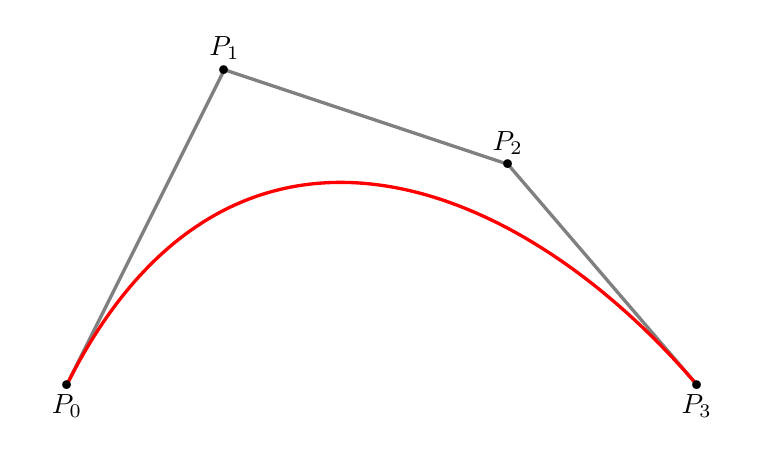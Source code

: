 ﻿\begin{tikzpicture}[scale=2]
\tikzset{
line/.style = {
 very thick
},
vector/.style = {
thick,-latex
},
dot/.style = {
insert path={
  node[scale=3]{.}
}
}
}
% la courbe
\path
  (0,0) coordinate (P0)
  (1,2) coordinate (P1)
  (	2.8,1.4)  coordinate (P2)
  (4,0) coordinate (P3)
;
\draw[gray, line]
  (P0)  -- (P1) -- (P2) -- (P3)
;
\draw[red, line]
  (P0)  .. controls (P1) and (P2) .. (P3)
;
\path
  (P0) [dot] node[below]{$P_0$}
  (P1) [dot] node[above]{$P_1$}
  (P2) [dot] node[above]{$P_2$}
  (P3) [dot] node[below]{$P_3$}
;

\end{tikzpicture}